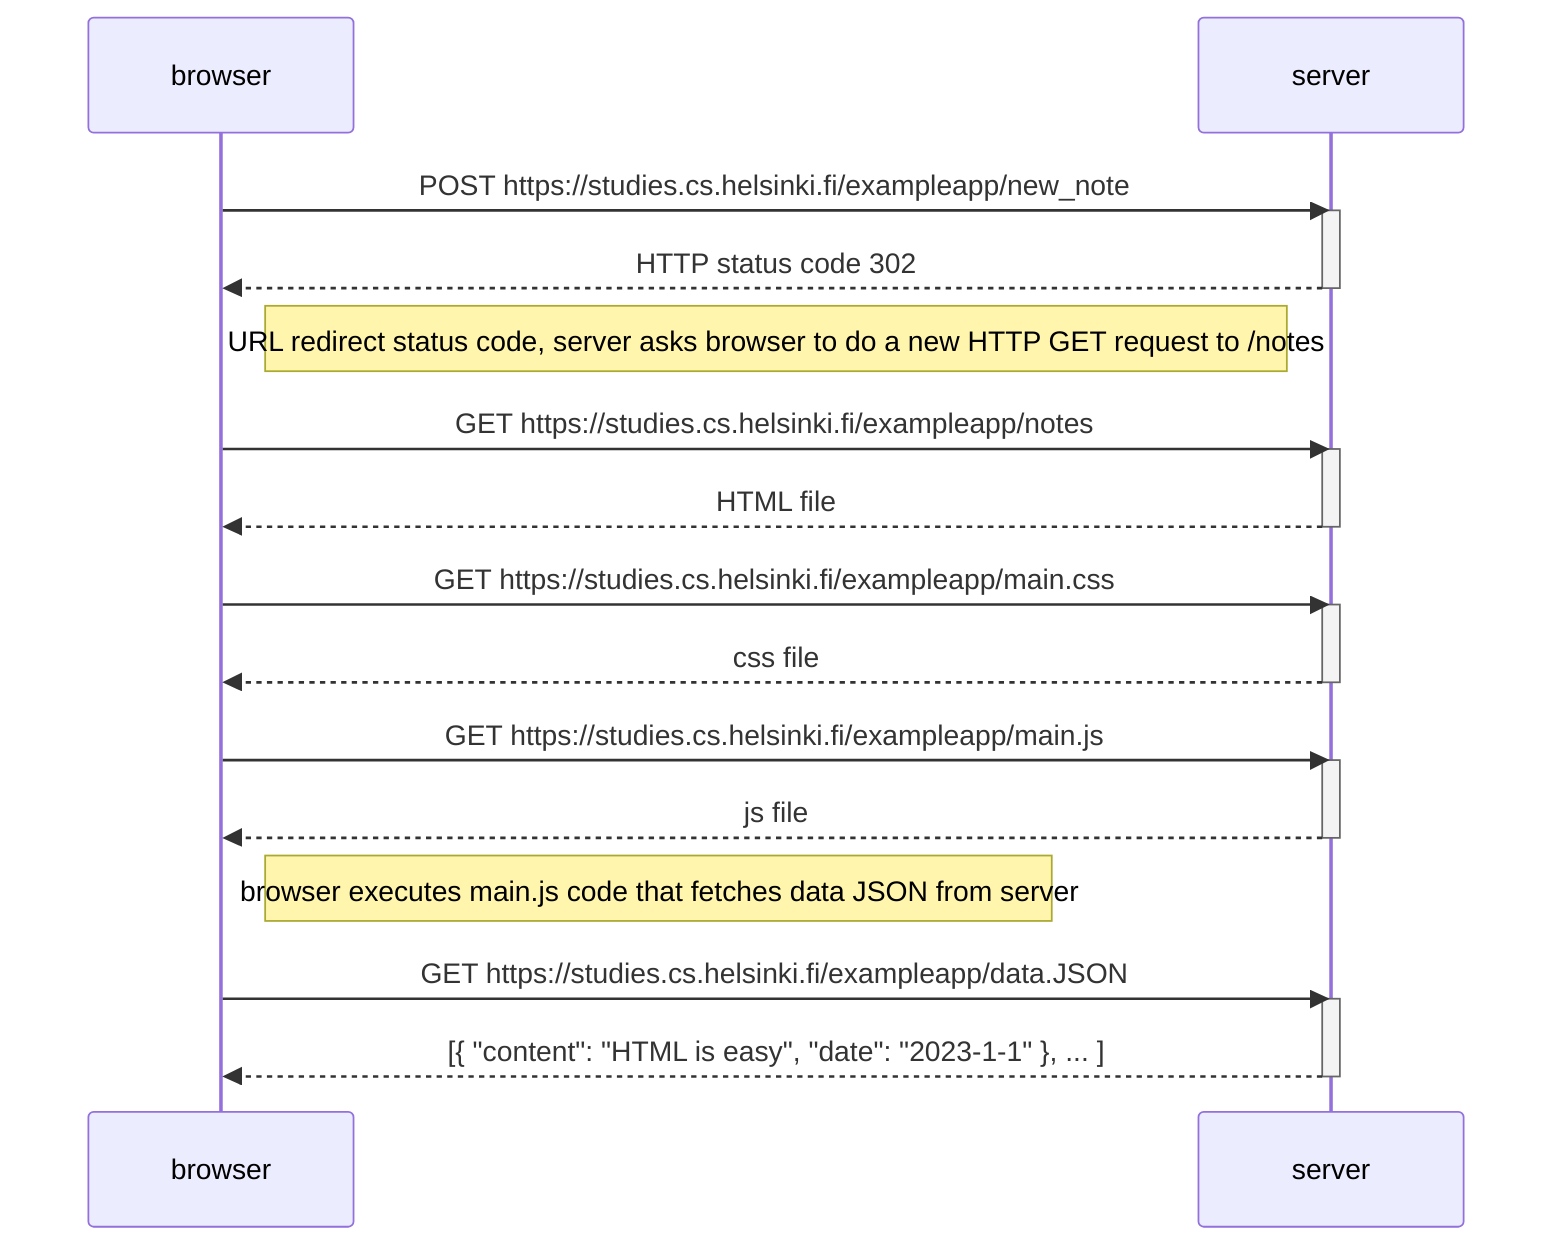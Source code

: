 sequenceDiagram
    participant browser
    participant server

    browser->>server: POST https://studies.cs.helsinki.fi/exampleapp/new_note
    activate server
    server-->>browser: HTTP status code 302
    deactivate server

    Note right of browser: URL redirect status code, server asks browser to do a new HTTP GET request to /notes

    browser->>server: GET https://studies.cs.helsinki.fi/exampleapp/notes
    activate server
    server-->>browser: HTML file
    deactivate server

    browser->>server: GET https://studies.cs.helsinki.fi/exampleapp/main.css
    activate server
    server-->>browser: css file
    deactivate server

    browser->>server: GET https://studies.cs.helsinki.fi/exampleapp/main.js
    activate server
    server-->>browser: js file
    deactivate server

    Note right of browser: browser executes main.js code that fetches data JSON from server

    browser->>server: GET https://studies.cs.helsinki.fi/exampleapp/data.JSON
    activate server
    server-->>browser: [{ "content": "HTML is easy", "date": "2023-1-1" }, ... ]
    deactivate server